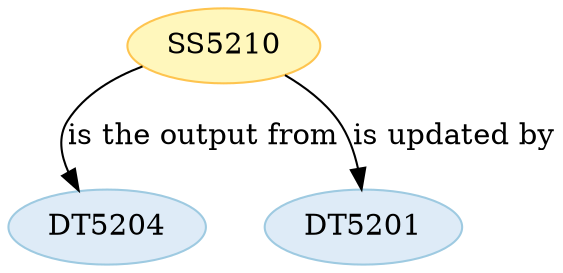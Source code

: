 strict digraph {


	"DT5204" [ color="2", colorscheme="blues3", fillcolor="1", style="filled",  weight=0 ];

	"SS5210" [ color="2", colorscheme="ylorbr3", fillcolor="1", style="filled",  weight=0 ];

	"SS5210" -> "DT5201" [ label="is updated by", labeltooltip="DT5201 - is updated by - SS5210",  weight=0 ];

	"SS5210" -> "DT5204" [ label="is the output from", labeltooltip="DT5204 - is the output from - SS5210",  weight=0 ];

	"DT5201" [ color="2", colorscheme="blues3", fillcolor="1", style="filled",  weight=0 ];

}
